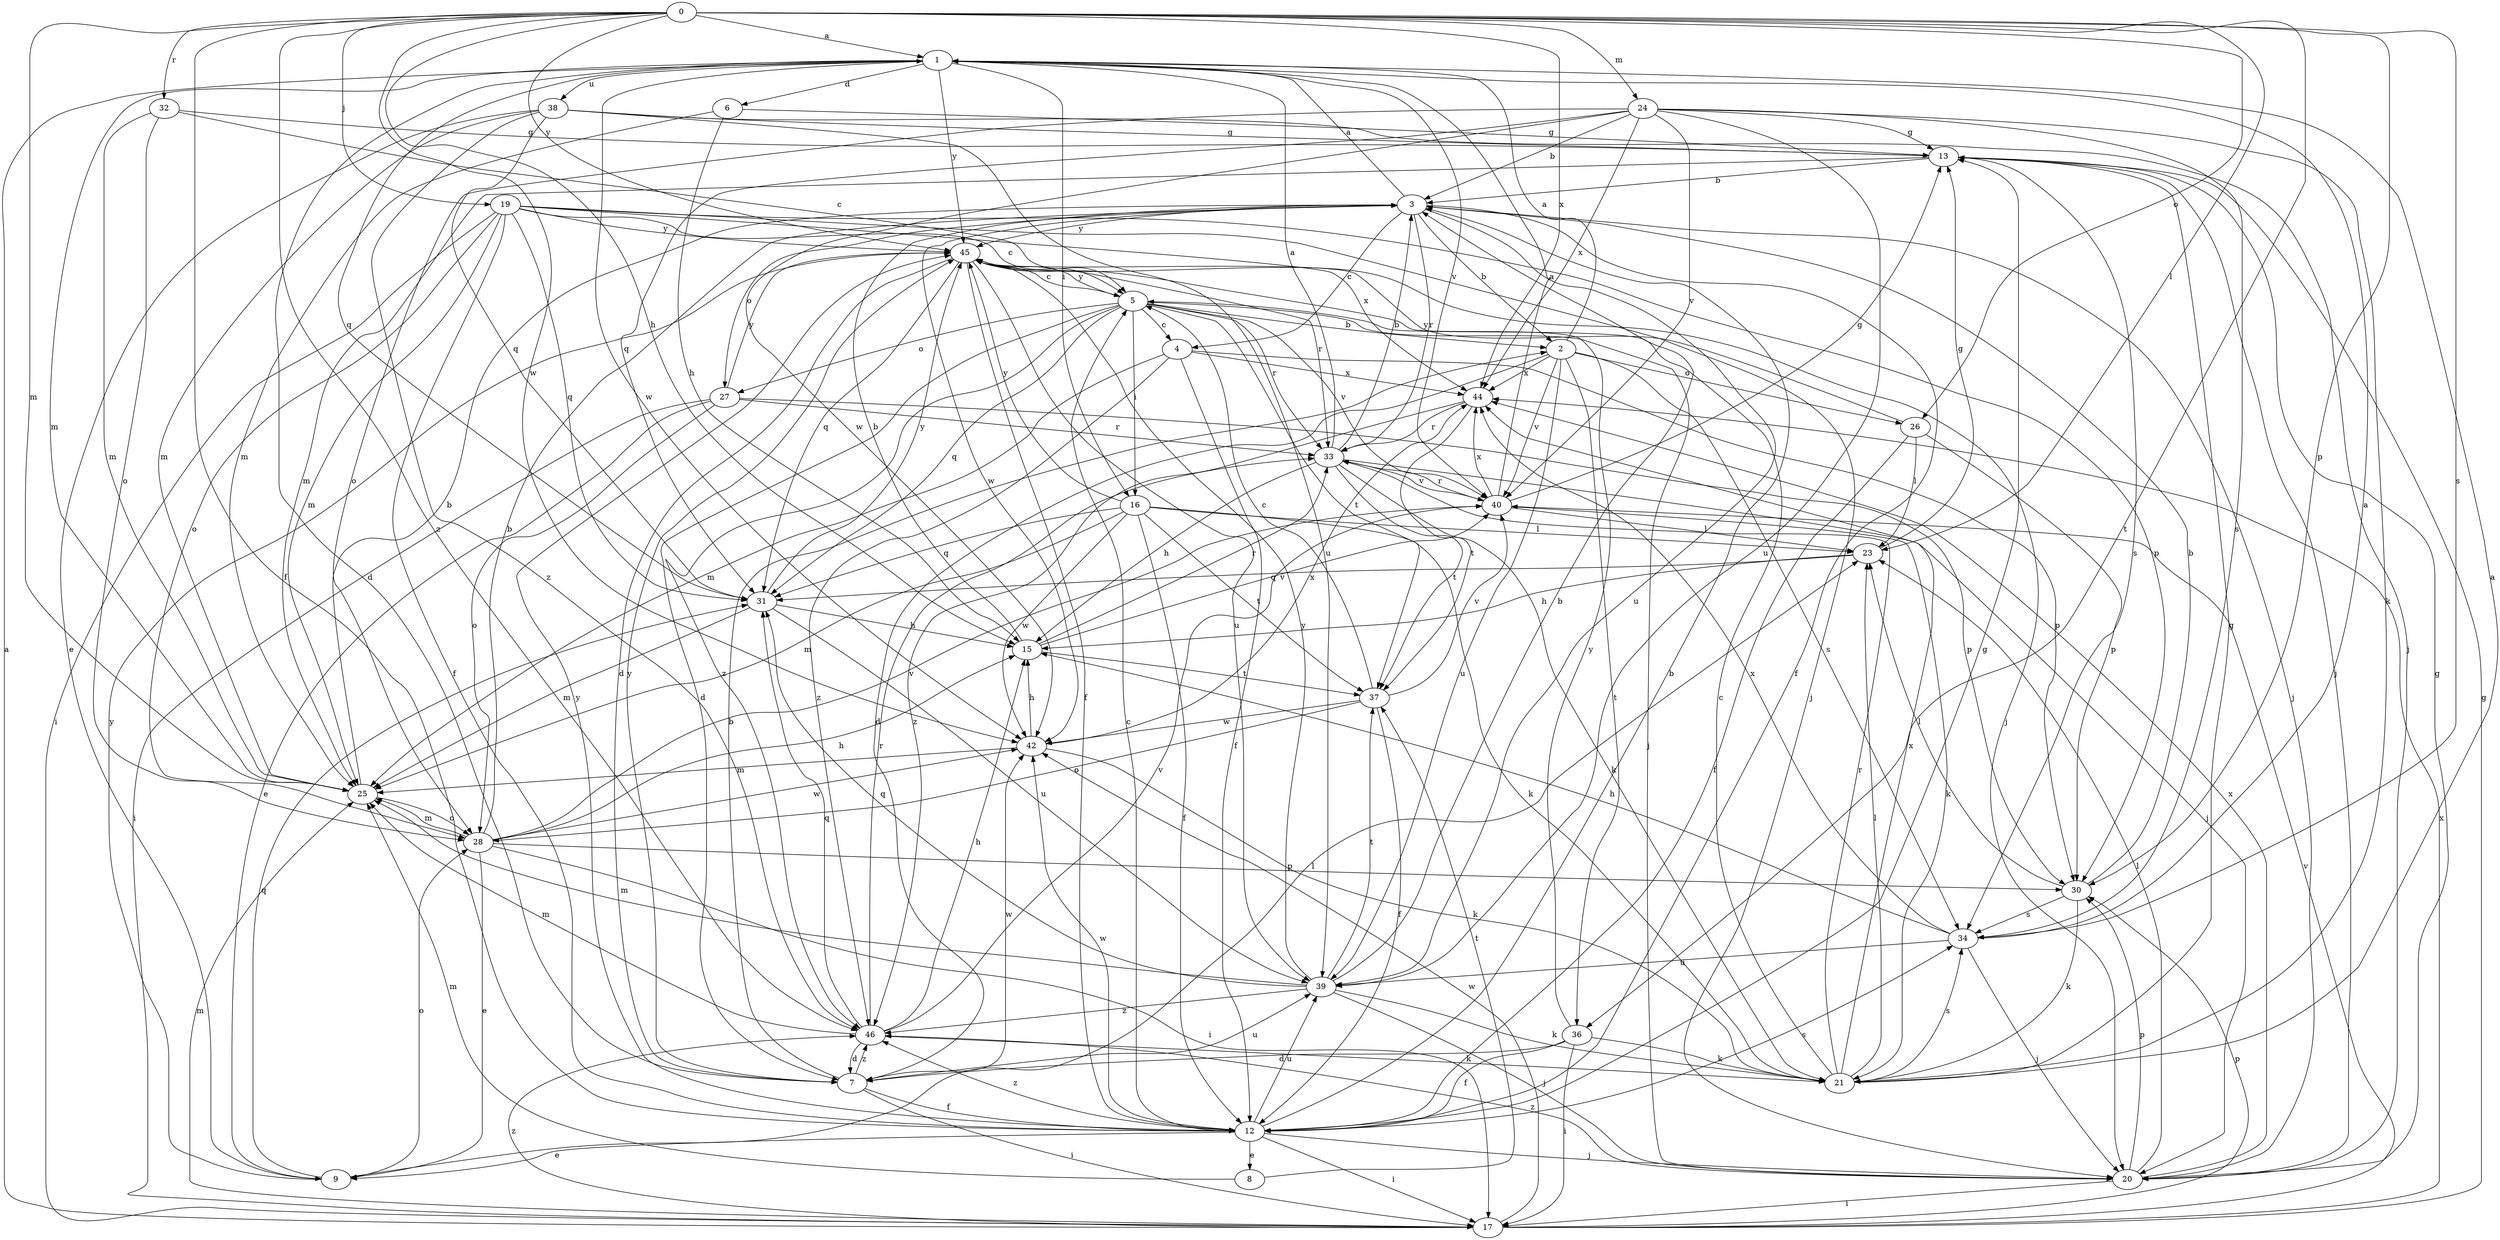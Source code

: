 strict digraph  {
0;
1;
2;
3;
4;
5;
6;
7;
8;
9;
12;
13;
15;
16;
17;
19;
20;
21;
23;
24;
25;
26;
27;
28;
30;
31;
32;
33;
34;
36;
37;
38;
39;
40;
42;
44;
45;
46;
0 -> 1  [label=a];
0 -> 12  [label=f];
0 -> 15  [label=h];
0 -> 19  [label=j];
0 -> 23  [label=l];
0 -> 24  [label=m];
0 -> 25  [label=m];
0 -> 26  [label=o];
0 -> 30  [label=p];
0 -> 32  [label=r];
0 -> 34  [label=s];
0 -> 36  [label=t];
0 -> 42  [label=w];
0 -> 44  [label=x];
0 -> 45  [label=y];
0 -> 46  [label=z];
1 -> 6  [label=d];
1 -> 7  [label=d];
1 -> 16  [label=i];
1 -> 25  [label=m];
1 -> 31  [label=q];
1 -> 38  [label=u];
1 -> 40  [label=v];
1 -> 42  [label=w];
1 -> 45  [label=y];
2 -> 1  [label=a];
2 -> 7  [label=d];
2 -> 26  [label=o];
2 -> 34  [label=s];
2 -> 36  [label=t];
2 -> 39  [label=u];
2 -> 40  [label=v];
2 -> 44  [label=x];
3 -> 1  [label=a];
3 -> 2  [label=b];
3 -> 4  [label=c];
3 -> 12  [label=f];
3 -> 20  [label=j];
3 -> 27  [label=o];
3 -> 33  [label=r];
3 -> 39  [label=u];
3 -> 42  [label=w];
3 -> 45  [label=y];
4 -> 12  [label=f];
4 -> 25  [label=m];
4 -> 30  [label=p];
4 -> 44  [label=x];
4 -> 46  [label=z];
5 -> 2  [label=b];
5 -> 4  [label=c];
5 -> 7  [label=d];
5 -> 16  [label=i];
5 -> 20  [label=j];
5 -> 27  [label=o];
5 -> 31  [label=q];
5 -> 33  [label=r];
5 -> 37  [label=t];
5 -> 40  [label=v];
5 -> 45  [label=y];
5 -> 46  [label=z];
6 -> 13  [label=g];
6 -> 15  [label=h];
6 -> 25  [label=m];
7 -> 2  [label=b];
7 -> 12  [label=f];
7 -> 17  [label=i];
7 -> 39  [label=u];
7 -> 42  [label=w];
7 -> 45  [label=y];
7 -> 46  [label=z];
8 -> 25  [label=m];
8 -> 37  [label=t];
9 -> 23  [label=l];
9 -> 28  [label=o];
9 -> 31  [label=q];
9 -> 45  [label=y];
12 -> 3  [label=b];
12 -> 5  [label=c];
12 -> 8  [label=e];
12 -> 9  [label=e];
12 -> 13  [label=g];
12 -> 17  [label=i];
12 -> 20  [label=j];
12 -> 34  [label=s];
12 -> 39  [label=u];
12 -> 42  [label=w];
12 -> 45  [label=y];
12 -> 46  [label=z];
13 -> 3  [label=b];
13 -> 20  [label=j];
13 -> 25  [label=m];
13 -> 34  [label=s];
15 -> 3  [label=b];
15 -> 33  [label=r];
15 -> 37  [label=t];
15 -> 40  [label=v];
16 -> 12  [label=f];
16 -> 21  [label=k];
16 -> 23  [label=l];
16 -> 25  [label=m];
16 -> 31  [label=q];
16 -> 37  [label=t];
16 -> 42  [label=w];
16 -> 45  [label=y];
17 -> 1  [label=a];
17 -> 13  [label=g];
17 -> 25  [label=m];
17 -> 30  [label=p];
17 -> 40  [label=v];
17 -> 42  [label=w];
17 -> 44  [label=x];
17 -> 46  [label=z];
19 -> 5  [label=c];
19 -> 12  [label=f];
19 -> 17  [label=i];
19 -> 20  [label=j];
19 -> 25  [label=m];
19 -> 28  [label=o];
19 -> 30  [label=p];
19 -> 31  [label=q];
19 -> 44  [label=x];
19 -> 45  [label=y];
20 -> 13  [label=g];
20 -> 17  [label=i];
20 -> 23  [label=l];
20 -> 30  [label=p];
20 -> 44  [label=x];
20 -> 46  [label=z];
21 -> 1  [label=a];
21 -> 5  [label=c];
21 -> 13  [label=g];
21 -> 23  [label=l];
21 -> 33  [label=r];
21 -> 34  [label=s];
21 -> 44  [label=x];
23 -> 13  [label=g];
23 -> 15  [label=h];
23 -> 31  [label=q];
24 -> 3  [label=b];
24 -> 13  [label=g];
24 -> 21  [label=k];
24 -> 28  [label=o];
24 -> 31  [label=q];
24 -> 34  [label=s];
24 -> 39  [label=u];
24 -> 40  [label=v];
24 -> 42  [label=w];
24 -> 44  [label=x];
25 -> 3  [label=b];
25 -> 28  [label=o];
26 -> 12  [label=f];
26 -> 23  [label=l];
26 -> 30  [label=p];
26 -> 45  [label=y];
27 -> 9  [label=e];
27 -> 17  [label=i];
27 -> 28  [label=o];
27 -> 30  [label=p];
27 -> 33  [label=r];
27 -> 45  [label=y];
28 -> 3  [label=b];
28 -> 9  [label=e];
28 -> 15  [label=h];
28 -> 17  [label=i];
28 -> 25  [label=m];
28 -> 30  [label=p];
28 -> 40  [label=v];
28 -> 42  [label=w];
30 -> 3  [label=b];
30 -> 21  [label=k];
30 -> 23  [label=l];
30 -> 34  [label=s];
31 -> 15  [label=h];
31 -> 25  [label=m];
31 -> 39  [label=u];
31 -> 45  [label=y];
32 -> 5  [label=c];
32 -> 13  [label=g];
32 -> 25  [label=m];
32 -> 28  [label=o];
33 -> 1  [label=a];
33 -> 3  [label=b];
33 -> 15  [label=h];
33 -> 20  [label=j];
33 -> 21  [label=k];
33 -> 37  [label=t];
33 -> 40  [label=v];
34 -> 1  [label=a];
34 -> 15  [label=h];
34 -> 20  [label=j];
34 -> 39  [label=u];
34 -> 44  [label=x];
36 -> 7  [label=d];
36 -> 12  [label=f];
36 -> 17  [label=i];
36 -> 21  [label=k];
36 -> 45  [label=y];
37 -> 5  [label=c];
37 -> 12  [label=f];
37 -> 28  [label=o];
37 -> 40  [label=v];
37 -> 42  [label=w];
38 -> 9  [label=e];
38 -> 13  [label=g];
38 -> 20  [label=j];
38 -> 25  [label=m];
38 -> 31  [label=q];
38 -> 39  [label=u];
38 -> 46  [label=z];
39 -> 3  [label=b];
39 -> 20  [label=j];
39 -> 21  [label=k];
39 -> 25  [label=m];
39 -> 31  [label=q];
39 -> 37  [label=t];
39 -> 45  [label=y];
39 -> 46  [label=z];
40 -> 1  [label=a];
40 -> 13  [label=g];
40 -> 21  [label=k];
40 -> 23  [label=l];
40 -> 33  [label=r];
40 -> 44  [label=x];
42 -> 15  [label=h];
42 -> 21  [label=k];
42 -> 25  [label=m];
42 -> 44  [label=x];
44 -> 33  [label=r];
44 -> 37  [label=t];
44 -> 46  [label=z];
45 -> 5  [label=c];
45 -> 7  [label=d];
45 -> 12  [label=f];
45 -> 20  [label=j];
45 -> 31  [label=q];
45 -> 33  [label=r];
45 -> 39  [label=u];
46 -> 7  [label=d];
46 -> 15  [label=h];
46 -> 21  [label=k];
46 -> 25  [label=m];
46 -> 31  [label=q];
46 -> 33  [label=r];
46 -> 40  [label=v];
}
